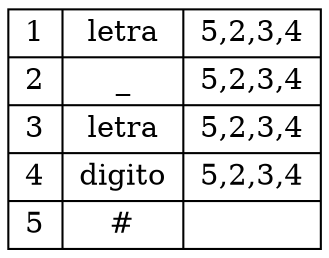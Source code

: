 digraph G{
rankdir=UD
node[shape=box]
concentrate=true
nodotabla[shape=record label="{1|2|3|4|5}|{letra|_|letra|digito|#}|{5,2,3,4|5,2,3,4|5,2,3,4|5,2,3,4|}"]
}
